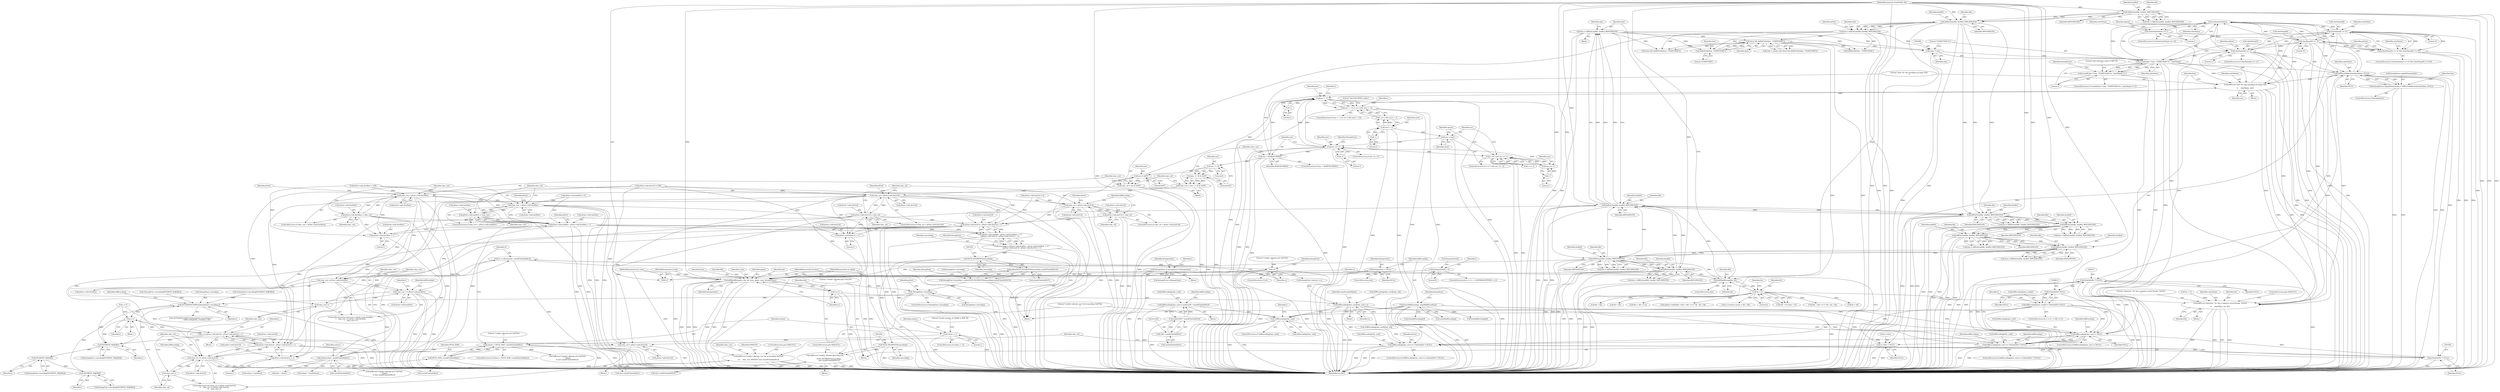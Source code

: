 digraph "0_libxfont_4d024ac10f964f6bd372ae0dd14f02772a6e5f63@API" {
"1000825" [label="(Call,strlen(charName))"];
"1000384" [label="(Call,sscanf((char *) line, \"STARTCHAR %s\", charName))"];
"1000385" [label="(Call,(char *) line)"];
"1000364" [label="(Call,(line) && (bdfIsPrefix(line, \"STARTCHAR\")))"];
"1000938" [label="(Call,line = bdfGetLine(file, lineBuf, BDFLINELEN))"];
"1000940" [label="(Call,bdfGetLine(file, lineBuf, BDFLINELEN))"];
"1000935" [label="(Call,bdfSkipBitmap(file, bh))"];
"1000753" [label="(Call,bdfGetLine(file, lineBuf, BDFLINELEN))"];
"1000709" [label="(Call,bdfGetLine(file, lineBuf, BDFLINELEN))"];
"1000676" [label="(Call,bdfGetLine(file, lineBuf, BDFLINELEN))"];
"1000634" [label="(Call,bdfGetLine(file, lineBuf, BDFLINELEN))"];
"1000408" [label="(Call,bdfGetLine(file, lineBuf, BDFLINELEN))"];
"1000321" [label="(Call,bdfGetLine(file, lineBuf, BDFLINELEN))"];
"1000196" [label="(Call,bdfGetLine(file, lineBuf, BDFLINELEN))"];
"1000116" [label="(MethodParameterIn,FontFilePtr file)"];
"1000799" [label="(Call,bdfGetLine(file, lineBuf, BDFLINELEN))"];
"1000738" [label="(Call,bh < 0)"];
"1000922" [label="(Call,bdfReadBitmap(ci, file, bit, byte, glyph, scan, bitmapsSizes))"];
"1000930" [label="(Call,ci++)"];
"1000250" [label="(Call,!ci)"];
"1000243" [label="(Call,ci = calloc(nchars, sizeof(CharInfoRec)))"];
"1000245" [label="(Call,calloc(nchars, sizeof(CharInfoRec)))"];
"1000228" [label="(Call,nchars > INT32_MAX / sizeof(CharInfoRec))"];
"1000219" [label="(Call,nchars < 1)"];
"1000230" [label="(Call,INT32_MAX / sizeof(CharInfoRec))"];
"1000119" [label="(MethodParameterIn,int bit)"];
"1000120" [label="(MethodParameterIn,int byte)"];
"1000121" [label="(MethodParameterIn,int glyph)"];
"1000122" [label="(MethodParameterIn,int scan)"];
"1000159" [label="(Call,bitmapsSizes = bitmapExtra->bitmapsSizes)"];
"1000179" [label="(Call,bitmapsSizes = NULL)"];
"1000173" [label="(Call,bitmapsSizes[i] = 0)"];
"1000366" [label="(Call,bdfIsPrefix(line, \"STARTCHAR\"))"];
"1000319" [label="(Call,line = bdfGetLine(file, lineBuf, BDFLINELEN))"];
"1000831" [label="(Call,charName[0] >= '0')"];
"1000853" [label="(Call,charName[0] == 'x')"];
"1000825" [label="(Call,strlen(charName))"];
"1000487" [label="(Call,bdfError(\"char '%s' has encoding too large (%d)\n\",\n\t\t     charName, enc))"];
"1000403" [label="(Call,bdfForceMakeAtom(charName, NULL))"];
"1000836" [label="(Call,charName[0] <= '9')"];
"1000617" [label="(Call,bdfEncoding[char_row] != NULL)"];
"1000623" [label="(Call,bdfEncoding[char_row][char_col] = ci)"];
"1000607" [label="(Call,bdfEncoding[char_row][i] = (CharInfoPtr) NULL)"];
"1000613" [label="(Call,(CharInfoPtr) NULL)"];
"1000570" [label="(Call,(CharInfoPtr *) NULL)"];
"1000566" [label="(Call,bdfEncoding[char_row] == (CharInfoPtr *) NULL)"];
"1000182" [label="(Call,bzero(bdfEncoding, sizeof(bdfEncoding)))"];
"1000584" [label="(Call,!bdfEncoding[char_row])"];
"1000574" [label="(Call,bdfEncoding[char_row] = malloc(256 * sizeof(CharInfoPtr)))"];
"1000578" [label="(Call,malloc(256 * sizeof(CharInfoPtr)))"];
"1000579" [label="(Call,256 * sizeof(CharInfoPtr))"];
"1000483" [label="(Call,enc > MAXENCODING)"];
"1000467" [label="(Call,enc == -1)"];
"1000460" [label="(Call,enc = enc2)"];
"1000443" [label="(Call,enc2 < -1)"];
"1000445" [label="(Call,-1)"];
"1000435" [label="(Call,enc < -1)"];
"1000502" [label="(Call,enc & 0xFF)"];
"1000496" [label="(Call,enc >> 8)"];
"1000437" [label="(Call,-1)"];
"1000456" [label="(Call,enc == -1)"];
"1000458" [label="(Call,-1)"];
"1000469" [label="(Call,-1)"];
"1000383" [label="(Call,sscanf((char *) line, \"STARTCHAR %s\", charName) != 1)"];
"1000397" [label="(Call,bitmapExtra->glyphNames[ndx] = bdfForceMakeAtom(charName, NULL))"];
"1000434" [label="(Call,enc < -1 || (t == 2 && enc2 < -1))"];
"1000452" [label="(Call,t == 2 && enc == -1)"];
"1000495" [label="(Call,(enc >> 8) & 0xFF)"];
"1000493" [label="(Call,char_row = (enc >> 8) & 0xFF)"];
"1000506" [label="(Call,char_row < pFont->info.firstRow)"];
"1000513" [label="(Call,pFont->info.firstRow = char_row)"];
"1000998" [label="(Call,pFont->info.lastRow - pFont->info.firstRow + 1)"];
"1000997" [label="(Call,(pFont->info.lastRow - pFont->info.firstRow + 1) *\n\t(pFont->info.lastCol - pFont->info.firstCol + 1))"];
"1000995" [label="(Call,nencoding = (pFont->info.lastRow - pFont->info.firstRow + 1) *\n\t(pFont->info.lastCol - pFont->info.firstCol + 1))"];
"1001029" [label="(Call,NUM_SEGMENTS(nencoding))"];
"1001028" [label="(Call,calloc(NUM_SEGMENTS(nencoding),sizeof(CharInfoPtr*)))"];
"1001024" [label="(Call,bitmapFont->encoding = calloc(NUM_SEGMENTS(nencoding),sizeof(CharInfoPtr*)))"];
"1001034" [label="(Call,!bitmapFont->encoding)"];
"1001173" [label="(Call,ACCESSENCODINGL(bitmapFont->encoding,i))"];
"1001183" [label="(Call,i++)"];
"1001092" [label="(Call,i += pFont->info.lastCol - pFont->info.firstCol + 1)"];
"1001149" [label="(Call,SEGMENT_MAJOR(i))"];
"1001157" [label="(Call,SEGMENT_MAJOR(i))"];
"1001169" [label="(Call,SEGMENT_MAJOR(i))"];
"1001041" [label="(Call,NUM_SEGMENTS(nencoding))"];
"1001039" [label="(Call,bdfError(\"Couldn't allocate ppCI (%d,%d)\n\",\n                 NUM_SEGMENTS(nencoding),\n                 (int) sizeof(CharInfoPtr*)))"];
"1001066" [label="(Call,char_row <= pFont->info.lastRow)"];
"1001073" [label="(Call,char_row++)"];
"1001004" [label="(Call,pFont->info.firstRow + 1)"];
"1001059" [label="(Call,char_row = pFont->info.firstRow)"];
"1000521" [label="(Call,char_row > pFont->info.lastRow)"];
"1000528" [label="(Call,pFont->info.lastRow = char_row)"];
"1000589" [label="(Call,bdfError(\"Couldn't allocate row %d of encoding (%d*%d)\n\",\n\t\t\t     char_row, INDICES, (int) sizeof(CharInfoPtr)))"];
"1000500" [label="(Call,char_col = enc & 0xFF)"];
"1000536" [label="(Call,char_col < pFont->info.firstCol)"];
"1000543" [label="(Call,pFont->info.firstCol = char_col)"];
"1001011" [label="(Call,pFont->info.lastCol - pFont->info.firstCol + 1)"];
"1001094" [label="(Call,pFont->info.lastCol - pFont->info.firstCol + 1)"];
"1001117" [label="(Call,char_col <= pFont->info.lastCol)"];
"1001124" [label="(Call,char_col++)"];
"1001017" [label="(Call,pFont->info.firstCol + 1)"];
"1001100" [label="(Call,pFont->info.firstCol + 1)"];
"1001110" [label="(Call,char_col = pFont->info.firstCol)"];
"1000551" [label="(Call,char_col > pFont->info.lastCol)"];
"1000558" [label="(Call,pFont->info.lastCol = char_col)"];
"1000745" [label="(Call,bdfError(\"character '%s' has a negative sized bitmap, %dx%d\n\",\n\t\t     charName, bw, bh))"];
"1000824" [label="(Call,strlen(charName) == 1)"];
"1000830" [label="(Call,(charName[0] >= '0') && (charName[0] <= '9'))"];
"1000917" [label="(Call,ci->bits = NULL)"];
"1001077" [label="(Call,bdfEncoding[char_row] == (CharInfoPtr *) NULL)"];
"1001081" [label="(Call,(CharInfoPtr *) NULL)"];
"1000943" [label="(Identifier,BDFLINELEN)"];
"1001005" [label="(Call,pFont->info.firstRow)"];
"1000939" [label="(Identifier,line)"];
"1000797" [label="(Call,line = bdfGetLine(file, lineBuf, BDFLINELEN))"];
"1000678" [label="(Identifier,lineBuf)"];
"1000328" [label="(Identifier,pFont)"];
"1000502" [label="(Call,enc & 0xFF)"];
"1000449" [label="(Literal,\"bad ENCODING value\")"];
"1000453" [label="(Call,t == 2)"];
"1000838" [label="(Identifier,charName)"];
"1001153" [label="(Call,bitmapFont->encoding[SEGMENT_MAJOR(i)])"];
"1000441" [label="(Identifier,t)"];
"1000158" [label="(Block,)"];
"1001172" [label="(Call,ACCESSENCODINGL(bitmapFont->encoding,i) =\n                        bdfEncoding[char_row][char_col])"];
"1001055" [label="(Call,i = 0)"];
"1000183" [label="(Identifier,bdfEncoding)"];
"1000485" [label="(Identifier,MAXENCODING)"];
"1000443" [label="(Call,enc2 < -1)"];
"1000572" [label="(Identifier,NULL)"];
"1001112" [label="(Call,pFont->info.firstCol)"];
"1000918" [label="(Call,ci->bits)"];
"1000799" [label="(Call,bdfGetLine(file, lineBuf, BDFLINELEN))"];
"1000535" [label="(ControlStructure,if (char_col < pFont->info.firstCol))"];
"1001042" [label="(Identifier,nencoding)"];
"1000451" [label="(ControlStructure,if (t == 2 && enc == -1))"];
"1000454" [label="(Identifier,t)"];
"1000617" [label="(Call,bdfEncoding[char_row] != NULL)"];
"1000360" [label="(Call,(ndx < nchars) && (line) && (bdfIsPrefix(line, \"STARTCHAR\")))"];
"1000933" [label="(Identifier,ndx)"];
"1000634" [label="(Call,bdfGetLine(file, lineBuf, BDFLINELEN))"];
"1000486" [label="(Block,)"];
"1001061" [label="(Call,pFont->info.firstRow)"];
"1000613" [label="(Call,(CharInfoPtr) NULL)"];
"1000521" [label="(Call,char_row > pFont->info.lastRow)"];
"1000875" [label="(Identifier,ignore)"];
"1000579" [label="(Call,256 * sizeof(CharInfoPtr))"];
"1000598" [label="(ControlStructure,for (i = 0; i < 256; i++))"];
"1000468" [label="(Identifier,enc)"];
"1000514" [label="(Call,pFont->info.firstRow)"];
"1001077" [label="(Call,bdfEncoding[char_row] == (CharInfoPtr *) NULL)"];
"1000505" [label="(ControlStructure,if (char_row < pFont->info.firstRow))"];
"1000460" [label="(Call,enc = enc2)"];
"1001030" [label="(Identifier,nencoding)"];
"1001100" [label="(Call,pFont->info.firstCol + 1)"];
"1000319" [label="(Call,line = bdfGetLine(file, lineBuf, BDFLINELEN))"];
"1000615" [label="(Identifier,NULL)"];
"1001118" [label="(Identifier,char_col)"];
"1000679" [label="(Identifier,BDFLINELEN)"];
"1000600" [label="(Identifier,i)"];
"1000744" [label="(Block,)"];
"1000576" [label="(Identifier,bdfEncoding)"];
"1000756" [label="(Identifier,BDFLINELEN)"];
"1000996" [label="(Identifier,nencoding)"];
"1001110" [label="(Call,char_col = pFont->info.firstCol)"];
"1001026" [label="(Identifier,bitmapFont)"];
"1000854" [label="(Call,charName[0])"];
"1001180" [label="(Identifier,bdfEncoding)"];
"1000250" [label="(Call,!ci)"];
"1000855" [label="(Identifier,charName)"];
"1000227" [label="(ControlStructure,if (nchars > INT32_MAX / sizeof(CharInfoRec)))"];
"1000224" [label="(Literal,\"invalid number of CHARS in BDF file\n\")"];
"1000553" [label="(Call,pFont->info.lastCol)"];
"1001028" [label="(Call,calloc(NUM_SEGMENTS(nencoding),sizeof(CharInfoPtr*)))"];
"1000550" [label="(ControlStructure,if (char_col > pFont->info.lastCol))"];
"1000583" [label="(ControlStructure,if (!bdfEncoding[char_row]))"];
"1000677" [label="(Identifier,file)"];
"1001084" [label="(Block,)"];
"1000536" [label="(Call,char_col < pFont->info.firstCol)"];
"1000584" [label="(Call,!bdfEncoding[char_row])"];
"1001043" [label="(Call,(int) sizeof(CharInfoPtr*))"];
"1000745" [label="(Call,bdfError(\"character '%s' has a negative sized bitmap, %dx%d\n\",\n\t\t     charName, bw, bh))"];
"1000173" [label="(Call,bitmapsSizes[i] = 0)"];
"1001058" [label="(ControlStructure,for (char_row = pFont->info.firstRow;\n\t    char_row <= pFont->info.lastRow;\n\t    char_row++))"];
"1000172" [label="(Identifier,i)"];
"1000934" [label="(ControlStructure,else)"];
"1000198" [label="(Identifier,lineBuf)"];
"1000122" [label="(MethodParameterIn,int scan)"];
"1000246" [label="(Identifier,nchars)"];
"1000439" [label="(Call,t == 2 && enc2 < -1)"];
"1000504" [label="(Literal,0xFF)"];
"1001157" [label="(Call,SEGMENT_MAJOR(i))"];
"1000244" [label="(Identifier,ci)"];
"1000551" [label="(Call,char_col > pFont->info.lastCol)"];
"1000826" [label="(Identifier,charName)"];
"1001124" [label="(Call,char_col++)"];
"1000464" [label="(Identifier,ignore)"];
"1000865" [label="(Call,bh + bb)"];
"1000249" [label="(ControlStructure,if (!ci))"];
"1000516" [label="(Identifier,pFont)"];
"1000830" [label="(Call,(charName[0] >= '0') && (charName[0] <= '9'))"];
"1000997" [label="(Call,(pFont->info.lastRow - pFont->info.firstRow + 1) *\n\t(pFont->info.lastCol - pFont->info.firstCol + 1))"];
"1001174" [label="(Call,bitmapFont->encoding)"];
"1000585" [label="(Call,bdfEncoding[char_row])"];
"1000274" [label="(Call,nchars * sizeof(Atom))"];
"1000742" [label="(Identifier,bw)"];
"1000494" [label="(Identifier,char_row)"];
"1000232" [label="(Call,sizeof(CharInfoRec))"];
"1000674" [label="(Call,line = bdfGetLine(file, lineBuf, BDFLINELEN))"];
"1000749" [label="(Identifier,bh)"];
"1000931" [label="(Identifier,ci)"];
"1000321" [label="(Call,bdfGetLine(file, lineBuf, BDFLINELEN))"];
"1001039" [label="(Call,bdfError(\"Couldn't allocate ppCI (%d,%d)\n\",\n                 NUM_SEGMENTS(nencoding),\n                 (int) sizeof(CharInfoPtr*)))"];
"1001198" [label="(Call,free(bdfEncoding[i]))"];
"1000182" [label="(Call,bzero(bdfEncoding, sizeof(bdfEncoding)))"];
"1001060" [label="(Identifier,char_row)"];
"1001144" [label="(Call,!bitmapFont->encoding[SEGMENT_MAJOR(i)])"];
"1000549" [label="(Identifier,char_col)"];
"1000676" [label="(Call,bdfGetLine(file, lineBuf, BDFLINELEN))"];
"1001173" [label="(Call,ACCESSENCODINGL(bitmapFont->encoding,i))"];
"1000382" [label="(ControlStructure,if (sscanf((char *) line, \"STARTCHAR %s\", charName) != 1))"];
"1000489" [label="(Identifier,charName)"];
"1000747" [label="(Identifier,charName)"];
"1000199" [label="(Identifier,BDFLINELEN)"];
"1000320" [label="(Identifier,line)"];
"1000436" [label="(Identifier,enc)"];
"1000495" [label="(Call,(enc >> 8) & 0xFF)"];
"1000184" [label="(Call,sizeof(bdfEncoding))"];
"1000927" [label="(Identifier,glyph)"];
"1000624" [label="(Call,bdfEncoding[char_row][char_col])"];
"1001093" [label="(Identifier,i)"];
"1001038" [label="(Block,)"];
"1000323" [label="(Identifier,lineBuf)"];
"1001224" [label="(MethodReturn,RET)"];
"1000178" [label="(ControlStructure,else)"];
"1000629" [label="(Identifier,ci)"];
"1000567" [label="(Call,bdfEncoding[char_row])"];
"1001018" [label="(Call,pFont->info.firstCol)"];
"1000437" [label="(Call,-1)"];
"1000369" [label="(Block,)"];
"1000385" [label="(Call,(char *) line)"];
"1001017" [label="(Call,pFont->info.firstCol + 1)"];
"1001031" [label="(Call,sizeof(CharInfoPtr*))"];
"1000926" [label="(Identifier,byte)"];
"1000245" [label="(Call,calloc(nchars, sizeof(CharInfoRec)))"];
"1000405" [label="(Identifier,NULL)"];
"1000580" [label="(Literal,256)"];
"1000636" [label="(Identifier,lineBuf)"];
"1000497" [label="(Identifier,enc)"];
"1000160" [label="(Identifier,bitmapsSizes)"];
"1000500" [label="(Call,char_col = enc & 0xFF)"];
"1000573" [label="(Block,)"];
"1000396" [label="(Identifier,bitmapExtra)"];
"1000235" [label="(Call,bdfError(\"Couldn't allocate pCI (%d*%d)\n\", nchars,\n\t\t (int) sizeof(CharInfoRec)))"];
"1000388" [label="(Literal,\"STARTCHAR %s\")"];
"1000538" [label="(Call,pFont->info.firstCol)"];
"1000483" [label="(Call,enc > MAXENCODING)"];
"1000755" [label="(Identifier,lineBuf)"];
"1000236" [label="(Literal,\"Couldn't allocate pCI (%d*%d)\n\")"];
"1000361" [label="(Call,ndx < nchars)"];
"1001025" [label="(Call,bitmapFont->encoding)"];
"1000802" [label="(Identifier,BDFLINELEN)"];
"1000523" [label="(Call,pFont->info.lastRow)"];
"1000738" [label="(Call,bh < 0)"];
"1001106" [label="(Literal,1)"];
"1000710" [label="(Identifier,file)"];
"1000362" [label="(Identifier,ndx)"];
"1000740" [label="(Literal,0)"];
"1000618" [label="(Call,bdfEncoding[char_row])"];
"1000824" [label="(Call,strlen(charName) == 1)"];
"1001177" [label="(Identifier,i)"];
"1000531" [label="(Identifier,pFont)"];
"1000917" [label="(Call,ci->bits = NULL)"];
"1000941" [label="(Identifier,file)"];
"1000263" [label="(Identifier,bitmapFont)"];
"1000999" [label="(Call,pFont->info.lastRow)"];
"1000637" [label="(Identifier,BDFLINELEN)"];
"1000552" [label="(Identifier,char_col)"];
"1000508" [label="(Call,pFont->info.firstRow)"];
"1000407" [label="(Identifier,line)"];
"1000366" [label="(Call,bdfIsPrefix(line, \"STARTCHAR\"))"];
"1000462" [label="(Identifier,enc2)"];
"1000827" [label="(Literal,1)"];
"1000578" [label="(Call,malloc(256 * sizeof(CharInfoPtr)))"];
"1000899" [label="(Call,bh + bb)"];
"1000247" [label="(Call,sizeof(CharInfoRec))"];
"1000588" [label="(Block,)"];
"1000543" [label="(Call,pFont->info.firstCol = char_col)"];
"1000836" [label="(Call,charName[0] <= '9')"];
"1000924" [label="(Identifier,file)"];
"1000621" [label="(Identifier,NULL)"];
"1000458" [label="(Call,-1)"];
"1001131" [label="(Identifier,bdfEncoding)"];
"1000438" [label="(Literal,1)"];
"1000365" [label="(Identifier,line)"];
"1000411" [label="(Identifier,BDFLINELEN)"];
"1000929" [label="(Identifier,bitmapsSizes)"];
"1001040" [label="(Literal,\"Couldn't allocate ppCI (%d,%d)\n\")"];
"1000498" [label="(Literal,8)"];
"1000544" [label="(Call,pFont->info.firstCol)"];
"1000116" [label="(MethodParameterIn,FontFilePtr file)"];
"1000499" [label="(Literal,0xFF)"];
"1001014" [label="(Identifier,pFont)"];
"1000484" [label="(Identifier,enc)"];
"1000487" [label="(Call,bdfError(\"char '%s' has encoding too large (%d)\n\",\n\t\t     charName, enc))"];
"1000921" [label="(Identifier,NULL)"];
"1000593" [label="(Call,(int) sizeof(CharInfoPtr))"];
"1000753" [label="(Call,bdfGetLine(file, lineBuf, BDFLINELEN))"];
"1000229" [label="(Identifier,nchars)"];
"1000861" [label="(Identifier,pState)"];
"1000395" [label="(ControlStructure,if (bitmapExtra))"];
"1000474" [label="(Identifier,bitmapExtra)"];
"1000835" [label="(Literal,'0')"];
"1000942" [label="(Identifier,lineBuf)"];
"1001170" [label="(Identifier,i)"];
"1000230" [label="(Call,INT32_MAX / sizeof(CharInfoRec))"];
"1000633" [label="(Identifier,line)"];
"1001078" [label="(Call,bdfEncoding[char_row])"];
"1001010" [label="(Literal,1)"];
"1000181" [label="(Identifier,NULL)"];
"1000575" [label="(Call,bdfEncoding[char_row])"];
"1001094" [label="(Call,pFont->info.lastCol - pFont->info.firstCol + 1)"];
"1000434" [label="(Call,enc < -1 || (t == 2 && enc2 < -1))"];
"1000325" [label="(Call,pFont->info.firstRow = 256)"];
"1000520" [label="(ControlStructure,if (char_row > pFont->info.lastRow))"];
"1000398" [label="(Call,bitmapExtra->glyphNames[ndx])"];
"1001074" [label="(Identifier,char_row)"];
"1000876" [label="(Block,)"];
"1000823" [label="(ControlStructure,if ((strlen(charName) == 1)))"];
"1000707" [label="(Call,line = bdfGetLine(file, lineBuf, BDFLINELEN))"];
"1000397" [label="(Call,bitmapExtra->glyphNames[ndx] = bdfForceMakeAtom(charName, NULL))"];
"1000564" [label="(Identifier,char_col)"];
"1000506" [label="(Call,char_row < pFont->info.firstRow)"];
"1001169" [label="(Call,SEGMENT_MAJOR(i))"];
"1001145" [label="(Call,bitmapFont->encoding[SEGMENT_MAJOR(i)])"];
"1000221" [label="(Literal,1)"];
"1000608" [label="(Call,bdfEncoding[char_row][i])"];
"1000800" [label="(Identifier,file)"];
"1000219" [label="(Call,nchars < 1)"];
"1001012" [label="(Call,pFont->info.lastCol)"];
"1000159" [label="(Call,bitmapsSizes = bitmapExtra->bitmapsSizes)"];
"1000161" [label="(Call,bitmapExtra->bitmapsSizes)"];
"1001068" [label="(Call,pFont->info.lastRow)"];
"1000801" [label="(Identifier,lineBuf)"];
"1000748" [label="(Identifier,bw)"];
"1000493" [label="(Call,char_row = (enc >> 8) & 0xFF)"];
"1000196" [label="(Call,bdfGetLine(file, lineBuf, BDFLINELEN))"];
"1000940" [label="(Call,bdfGetLine(file, lineBuf, BDFLINELEN))"];
"1000119" [label="(MethodParameterIn,int bit)"];
"1000528" [label="(Call,pFont->info.lastRow = char_row)"];
"1001109" [label="(ControlStructure,for (char_col = pFont->info.firstCol;\n\t\t    char_col <= pFont->info.lastCol;\n\t\t    char_col++))"];
"1001150" [label="(Identifier,i)"];
"1000251" [label="(Identifier,ci)"];
"1000166" [label="(Identifier,i)"];
"1000339" [label="(Call,pFont->info.firstCol = 256)"];
"1000174" [label="(Call,bitmapsSizes[i])"];
"1001125" [label="(Identifier,char_col)"];
"1000750" [label="(ControlStructure,goto BAILOUT;)"];
"1000930" [label="(Call,ci++)"];
"1000870" [label="(Call,bh + bb)"];
"1000864" [label="(Call,(bh + bb) <= 0)"];
"1000501" [label="(Identifier,char_col)"];
"1001034" [label="(Call,!bitmapFont->encoding)"];
"1000188" [label="(Identifier,bitmapFont)"];
"1000180" [label="(Identifier,bitmapsSizes)"];
"1000591" [label="(Identifier,char_row)"];
"1000368" [label="(Literal,\"STARTCHAR\")"];
"1000995" [label="(Call,nencoding = (pFont->info.lastRow - pFont->info.firstRow + 1) *\n\t(pFont->info.lastCol - pFont->info.firstCol + 1))"];
"1000928" [label="(Identifier,scan)"];
"1000616" [label="(ControlStructure,if (bdfEncoding[char_row] != NULL))"];
"1000534" [label="(Identifier,char_row)"];
"1000923" [label="(Identifier,ci)"];
"1000123" [label="(Block,)"];
"1000503" [label="(Identifier,enc)"];
"1000261" [label="(Call,bitmapFont->metrics = ci)"];
"1001081" [label="(Call,(CharInfoPtr *) NULL)"];
"1000833" [label="(Identifier,charName)"];
"1000565" [label="(ControlStructure,if (bdfEncoding[char_row] == (CharInfoPtr *) NULL))"];
"1000456" [label="(Call,enc == -1)"];
"1000393" [label="(Literal,\"bad character name in BDF file\n\")"];
"1000844" [label="(Identifier,pState)"];
"1000457" [label="(Identifier,enc)"];
"1000619" [label="(Identifier,bdfEncoding)"];
"1000179" [label="(Call,bitmapsSizes = NULL)"];
"1000194" [label="(Call,line = bdfGetLine(file, lineBuf, BDFLINELEN))"];
"1000446" [label="(Literal,1)"];
"1000574" [label="(Call,bdfEncoding[char_row] = malloc(256 * sizeof(CharInfoPtr)))"];
"1001051" [label="(Identifier,pFont)"];
"1000435" [label="(Call,enc < -1)"];
"1001183" [label="(Call,i++)"];
"1000406" [label="(Call,line = bdfGetLine(file, lineBuf, BDFLINELEN))"];
"1000581" [label="(Call,sizeof(CharInfoPtr))"];
"1000492" [label="(Block,)"];
"1001024" [label="(Call,bitmapFont->encoding = calloc(NUM_SEGMENTS(nencoding),sizeof(CharInfoPtr*)))"];
"1001083" [label="(Identifier,NULL)"];
"1001033" [label="(ControlStructure,if (!bitmapFont->encoding))"];
"1000445" [label="(Call,-1)"];
"1000859" [label="(Call,pState->exHeight = (bh + bb) <= 0 ? bh : bh + bb)"];
"1000490" [label="(Identifier,enc)"];
"1000746" [label="(Literal,\"character '%s' has a negative sized bitmap, %dx%d\n\")"];
"1000404" [label="(Identifier,charName)"];
"1000469" [label="(Call,-1)"];
"1000622" [label="(Block,)"];
"1000837" [label="(Call,charName[0])"];
"1000197" [label="(Identifier,file)"];
"1000409" [label="(Identifier,file)"];
"1000231" [label="(Identifier,INT32_MAX)"];
"1000829" [label="(ControlStructure,if ((charName[0] >= '0') && (charName[0] <= '9')))"];
"1001165" [label="(Call,bitmapFont->encoding[SEGMENT_MAJOR(i)])"];
"1000754" [label="(Identifier,file)"];
"1001158" [label="(Identifier,i)"];
"1000537" [label="(Identifier,char_col)"];
"1000254" [label="(Literal,\"Couldn't allocate pCI (%d*%d)\n\")"];
"1000586" [label="(Identifier,bdfEncoding)"];
"1000568" [label="(Identifier,bdfEncoding)"];
"1000488" [label="(Literal,\"char '%s' has encoding too large (%d)\n\")"];
"1000970" [label="(Call,bdfIsPrefix(line, \"STARTCHAR\"))"];
"1001036" [label="(Identifier,bitmapFont)"];
"1000177" [label="(Literal,0)"];
"1000384" [label="(Call,sscanf((char *) line, \"STARTCHAR %s\", charName))"];
"1000324" [label="(Identifier,BDFLINELEN)"];
"1001059" [label="(Call,char_row = pFont->info.firstRow)"];
"1000461" [label="(Identifier,enc)"];
"1000496" [label="(Call,enc >> 8)"];
"1000925" [label="(Identifier,bit)"];
"1000253" [label="(Call,bdfError(\"Couldn't allocate pCI (%d*%d)\n\", nchars,\n\t\t (int) sizeof(CharInfoRec)))"];
"1000938" [label="(Call,line = bdfGetLine(file, lineBuf, BDFLINELEN))"];
"1000467" [label="(Call,enc == -1)"];
"1000546" [label="(Identifier,pFont)"];
"1001004" [label="(Call,pFont->info.firstRow + 1)"];
"1000893" [label="(Call,ci->metrics.ascent = bh + bb)"];
"1000626" [label="(Identifier,bdfEncoding)"];
"1001023" [label="(Literal,1)"];
"1000825" [label="(Call,strlen(charName))"];
"1000711" [label="(Identifier,lineBuf)"];
"1000998" [label="(Call,pFont->info.lastRow - pFont->info.firstRow + 1)"];
"1000831" [label="(Call,charName[0] >= '0')"];
"1000737" [label="(Call,(bh < 0) || (bw < 0))"];
"1001035" [label="(Call,bitmapFont->encoding)"];
"1001079" [label="(Identifier,bdfEncoding)"];
"1000632" [label="(Call,line = bdfGetLine(file, lineBuf, BDFLINELEN))"];
"1001066" [label="(Call,char_row <= pFont->info.lastRow)"];
"1000459" [label="(Literal,1)"];
"1001184" [label="(Identifier,i)"];
"1000592" [label="(Identifier,INDICES)"];
"1000410" [label="(Identifier,lineBuf)"];
"1000243" [label="(Call,ci = calloc(nchars, sizeof(CharInfoRec)))"];
"1000832" [label="(Call,charName[0])"];
"1000332" [label="(Call,pFont->info.lastRow = 0)"];
"1001073" [label="(Call,char_row++)"];
"1000228" [label="(Call,nchars > INT32_MAX / sizeof(CharInfoRec))"];
"1000635" [label="(Identifier,file)"];
"1001029" [label="(Call,NUM_SEGMENTS(nencoding))"];
"1000522" [label="(Identifier,char_row)"];
"1000631" [label="(Identifier,numEncodedGlyphs)"];
"1000387" [label="(Identifier,line)"];
"1000712" [label="(Identifier,BDFLINELEN)"];
"1000300" [label="(Call,nchars * sizeof(int))"];
"1001011" [label="(Call,pFont->info.lastCol - pFont->info.firstCol + 1)"];
"1001095" [label="(Call,pFont->info.lastCol)"];
"1000559" [label="(Call,pFont->info.lastCol)"];
"1000218" [label="(ControlStructure,if (nchars < 1))"];
"1000936" [label="(Identifier,file)"];
"1000857" [label="(Literal,'x')"];
"1000607" [label="(Call,bdfEncoding[char_row][i] = (CharInfoPtr) NULL)"];
"1001117" [label="(Call,char_col <= pFont->info.lastCol)"];
"1000561" [label="(Identifier,pFont)"];
"1001128" [label="(Call,!bdfEncoding[char_row][char_col])"];
"1000433" [label="(ControlStructure,if (enc < -1 || (t == 2 && enc2 < -1)))"];
"1000570" [label="(Call,(CharInfoPtr *) NULL)"];
"1000968" [label="(Call,(line) && (bdfIsPrefix(line, \"STARTCHAR\")))"];
"1000367" [label="(Identifier,line)"];
"1000120" [label="(MethodParameterIn,int byte)"];
"1000739" [label="(Identifier,bh)"];
"1001067" [label="(Identifier,char_row)"];
"1001149" [label="(Call,SEGMENT_MAJOR(i))"];
"1000389" [label="(Identifier,charName)"];
"1000220" [label="(Identifier,nchars)"];
"1000164" [label="(ControlStructure,for (i = 0; i < GLYPHPADOPTIONS; i++))"];
"1000444" [label="(Identifier,enc2)"];
"1000558" [label="(Call,pFont->info.lastCol = char_col)"];
"1000403" [label="(Call,bdfForceMakeAtom(charName, NULL))"];
"1000529" [label="(Call,pFont->info.lastRow)"];
"1000840" [label="(Literal,'9')"];
"1000408" [label="(Call,bdfGetLine(file, lineBuf, BDFLINELEN))"];
"1001126" [label="(Block,)"];
"1000513" [label="(Call,pFont->info.firstRow = char_row)"];
"1000466" [label="(ControlStructure,if (enc == -1))"];
"1000863" [label="(Call,(bh + bb) <= 0 ? bh : bh + bb)"];
"1000935" [label="(Call,bdfSkipBitmap(file, bh))"];
"1000364" [label="(Call,(line) && (bdfIsPrefix(line, \"STARTCHAR\")))"];
"1000346" [label="(Call,pFont->info.lastCol = 0)"];
"1000852" [label="(ControlStructure,if (charName[0] == 'x'))"];
"1000482" [label="(ControlStructure,if (enc > MAXENCODING))"];
"1001187" [label="(Identifier,i)"];
"1001047" [label="(ControlStructure,goto BAILOUT;)"];
"1000937" [label="(Identifier,bh)"];
"1001041" [label="(Call,NUM_SEGMENTS(nencoding))"];
"1000566" [label="(Call,bdfEncoding[char_row] == (CharInfoPtr *) NULL)"];
"1000519" [label="(Identifier,char_row)"];
"1001164" [label="(Call,!bitmapFont->encoding[SEGMENT_MAJOR(i)])"];
"1000853" [label="(Call,charName[0] == 'x')"];
"1000121" [label="(MethodParameterIn,int glyph)"];
"1001101" [label="(Call,pFont->info.firstCol)"];
"1000322" [label="(Identifier,file)"];
"1000390" [label="(Literal,1)"];
"1000507" [label="(Identifier,char_row)"];
"1000589" [label="(Call,bdfError(\"Couldn't allocate row %d of encoding (%d*%d)\n\",\n\t\t\t     char_row, INDICES, (int) sizeof(CharInfoPtr)))"];
"1001092" [label="(Call,i += pFont->info.lastCol - pFont->info.firstCol + 1)"];
"1000606" [label="(Identifier,i)"];
"1000741" [label="(Call,bw < 0)"];
"1001218" [label="(Call,free(bdfEncoding[i]))"];
"1000452" [label="(Call,t == 2 && enc == -1)"];
"1000623" [label="(Call,bdfEncoding[char_row][char_col] = ci)"];
"1001088" [label="(Identifier,pFont)"];
"1000470" [label="(Literal,1)"];
"1000751" [label="(Call,line = bdfGetLine(file, lineBuf, BDFLINELEN))"];
"1000922" [label="(Call,bdfReadBitmap(ci, file, bit, byte, glyph, scan, bitmapsSizes))"];
"1001111" [label="(Identifier,char_col)"];
"1000383" [label="(Call,sscanf((char *) line, \"STARTCHAR %s\", charName) != 1)"];
"1000597" [label="(ControlStructure,goto BAILOUT;)"];
"1001119" [label="(Call,pFont->info.lastCol)"];
"1000590" [label="(Literal,\"Couldn't allocate row %d of encoding (%d*%d)\n\")"];
"1000709" [label="(Call,bdfGetLine(file, lineBuf, BDFLINELEN))"];
"1001076" [label="(ControlStructure,if (bdfEncoding[char_row] == (CharInfoPtr *) NULL))"];
"1000825" -> "1000824"  [label="AST: "];
"1000825" -> "1000826"  [label="CFG: "];
"1000826" -> "1000825"  [label="AST: "];
"1000827" -> "1000825"  [label="CFG: "];
"1000825" -> "1001224"  [label="DDG: "];
"1000825" -> "1000384"  [label="DDG: "];
"1000825" -> "1000824"  [label="DDG: "];
"1000384" -> "1000825"  [label="DDG: "];
"1000487" -> "1000825"  [label="DDG: "];
"1000403" -> "1000825"  [label="DDG: "];
"1000831" -> "1000825"  [label="DDG: "];
"1000853" -> "1000825"  [label="DDG: "];
"1000836" -> "1000825"  [label="DDG: "];
"1000825" -> "1000831"  [label="DDG: "];
"1000825" -> "1000836"  [label="DDG: "];
"1000825" -> "1000853"  [label="DDG: "];
"1000384" -> "1000383"  [label="AST: "];
"1000384" -> "1000389"  [label="CFG: "];
"1000385" -> "1000384"  [label="AST: "];
"1000388" -> "1000384"  [label="AST: "];
"1000389" -> "1000384"  [label="AST: "];
"1000390" -> "1000384"  [label="CFG: "];
"1000384" -> "1001224"  [label="DDG: "];
"1000384" -> "1001224"  [label="DDG: "];
"1000384" -> "1000383"  [label="DDG: "];
"1000384" -> "1000383"  [label="DDG: "];
"1000384" -> "1000383"  [label="DDG: "];
"1000385" -> "1000384"  [label="DDG: "];
"1000831" -> "1000384"  [label="DDG: "];
"1000853" -> "1000384"  [label="DDG: "];
"1000836" -> "1000384"  [label="DDG: "];
"1000384" -> "1000403"  [label="DDG: "];
"1000384" -> "1000487"  [label="DDG: "];
"1000384" -> "1000745"  [label="DDG: "];
"1000385" -> "1000387"  [label="CFG: "];
"1000386" -> "1000385"  [label="AST: "];
"1000387" -> "1000385"  [label="AST: "];
"1000388" -> "1000385"  [label="CFG: "];
"1000385" -> "1001224"  [label="DDG: "];
"1000364" -> "1000385"  [label="DDG: "];
"1000938" -> "1000385"  [label="DDG: "];
"1000319" -> "1000385"  [label="DDG: "];
"1000364" -> "1000360"  [label="AST: "];
"1000364" -> "1000365"  [label="CFG: "];
"1000364" -> "1000366"  [label="CFG: "];
"1000365" -> "1000364"  [label="AST: "];
"1000366" -> "1000364"  [label="AST: "];
"1000360" -> "1000364"  [label="CFG: "];
"1000364" -> "1001224"  [label="DDG: "];
"1000364" -> "1001224"  [label="DDG: "];
"1000364" -> "1000360"  [label="DDG: "];
"1000364" -> "1000360"  [label="DDG: "];
"1000938" -> "1000364"  [label="DDG: "];
"1000366" -> "1000364"  [label="DDG: "];
"1000366" -> "1000364"  [label="DDG: "];
"1000319" -> "1000364"  [label="DDG: "];
"1000364" -> "1000968"  [label="DDG: "];
"1000364" -> "1000968"  [label="DDG: "];
"1000364" -> "1000970"  [label="DDG: "];
"1000938" -> "1000369"  [label="AST: "];
"1000938" -> "1000940"  [label="CFG: "];
"1000939" -> "1000938"  [label="AST: "];
"1000940" -> "1000938"  [label="AST: "];
"1000362" -> "1000938"  [label="CFG: "];
"1000938" -> "1001224"  [label="DDG: "];
"1000938" -> "1001224"  [label="DDG: "];
"1000938" -> "1000366"  [label="DDG: "];
"1000940" -> "1000938"  [label="DDG: "];
"1000940" -> "1000938"  [label="DDG: "];
"1000940" -> "1000938"  [label="DDG: "];
"1000938" -> "1000968"  [label="DDG: "];
"1000938" -> "1000970"  [label="DDG: "];
"1000940" -> "1000943"  [label="CFG: "];
"1000941" -> "1000940"  [label="AST: "];
"1000942" -> "1000940"  [label="AST: "];
"1000943" -> "1000940"  [label="AST: "];
"1000940" -> "1001224"  [label="DDG: "];
"1000940" -> "1001224"  [label="DDG: "];
"1000940" -> "1001224"  [label="DDG: "];
"1000940" -> "1000408"  [label="DDG: "];
"1000940" -> "1000408"  [label="DDG: "];
"1000940" -> "1000408"  [label="DDG: "];
"1000935" -> "1000940"  [label="DDG: "];
"1000922" -> "1000940"  [label="DDG: "];
"1000116" -> "1000940"  [label="DDG: "];
"1000753" -> "1000940"  [label="DDG: "];
"1000753" -> "1000940"  [label="DDG: "];
"1000799" -> "1000940"  [label="DDG: "];
"1000799" -> "1000940"  [label="DDG: "];
"1000935" -> "1000934"  [label="AST: "];
"1000935" -> "1000937"  [label="CFG: "];
"1000936" -> "1000935"  [label="AST: "];
"1000937" -> "1000935"  [label="AST: "];
"1000939" -> "1000935"  [label="CFG: "];
"1000935" -> "1001224"  [label="DDG: "];
"1000935" -> "1001224"  [label="DDG: "];
"1000935" -> "1000738"  [label="DDG: "];
"1000753" -> "1000935"  [label="DDG: "];
"1000799" -> "1000935"  [label="DDG: "];
"1000116" -> "1000935"  [label="DDG: "];
"1000738" -> "1000935"  [label="DDG: "];
"1000753" -> "1000751"  [label="AST: "];
"1000753" -> "1000756"  [label="CFG: "];
"1000754" -> "1000753"  [label="AST: "];
"1000755" -> "1000753"  [label="AST: "];
"1000756" -> "1000753"  [label="AST: "];
"1000751" -> "1000753"  [label="CFG: "];
"1000753" -> "1001224"  [label="DDG: "];
"1000753" -> "1001224"  [label="DDG: "];
"1000753" -> "1001224"  [label="DDG: "];
"1000753" -> "1000751"  [label="DDG: "];
"1000753" -> "1000751"  [label="DDG: "];
"1000753" -> "1000751"  [label="DDG: "];
"1000709" -> "1000753"  [label="DDG: "];
"1000709" -> "1000753"  [label="DDG: "];
"1000709" -> "1000753"  [label="DDG: "];
"1000116" -> "1000753"  [label="DDG: "];
"1000753" -> "1000799"  [label="DDG: "];
"1000753" -> "1000799"  [label="DDG: "];
"1000753" -> "1000799"  [label="DDG: "];
"1000753" -> "1000922"  [label="DDG: "];
"1000709" -> "1000707"  [label="AST: "];
"1000709" -> "1000712"  [label="CFG: "];
"1000710" -> "1000709"  [label="AST: "];
"1000711" -> "1000709"  [label="AST: "];
"1000712" -> "1000709"  [label="AST: "];
"1000707" -> "1000709"  [label="CFG: "];
"1000709" -> "1001224"  [label="DDG: "];
"1000709" -> "1001224"  [label="DDG: "];
"1000709" -> "1001224"  [label="DDG: "];
"1000709" -> "1000707"  [label="DDG: "];
"1000709" -> "1000707"  [label="DDG: "];
"1000709" -> "1000707"  [label="DDG: "];
"1000676" -> "1000709"  [label="DDG: "];
"1000676" -> "1000709"  [label="DDG: "];
"1000676" -> "1000709"  [label="DDG: "];
"1000116" -> "1000709"  [label="DDG: "];
"1000676" -> "1000674"  [label="AST: "];
"1000676" -> "1000679"  [label="CFG: "];
"1000677" -> "1000676"  [label="AST: "];
"1000678" -> "1000676"  [label="AST: "];
"1000679" -> "1000676"  [label="AST: "];
"1000674" -> "1000676"  [label="CFG: "];
"1000676" -> "1001224"  [label="DDG: "];
"1000676" -> "1001224"  [label="DDG: "];
"1000676" -> "1001224"  [label="DDG: "];
"1000676" -> "1000674"  [label="DDG: "];
"1000676" -> "1000674"  [label="DDG: "];
"1000676" -> "1000674"  [label="DDG: "];
"1000634" -> "1000676"  [label="DDG: "];
"1000634" -> "1000676"  [label="DDG: "];
"1000634" -> "1000676"  [label="DDG: "];
"1000116" -> "1000676"  [label="DDG: "];
"1000634" -> "1000632"  [label="AST: "];
"1000634" -> "1000637"  [label="CFG: "];
"1000635" -> "1000634"  [label="AST: "];
"1000636" -> "1000634"  [label="AST: "];
"1000637" -> "1000634"  [label="AST: "];
"1000632" -> "1000634"  [label="CFG: "];
"1000634" -> "1001224"  [label="DDG: "];
"1000634" -> "1001224"  [label="DDG: "];
"1000634" -> "1001224"  [label="DDG: "];
"1000634" -> "1000632"  [label="DDG: "];
"1000634" -> "1000632"  [label="DDG: "];
"1000634" -> "1000632"  [label="DDG: "];
"1000408" -> "1000634"  [label="DDG: "];
"1000408" -> "1000634"  [label="DDG: "];
"1000408" -> "1000634"  [label="DDG: "];
"1000116" -> "1000634"  [label="DDG: "];
"1000408" -> "1000406"  [label="AST: "];
"1000408" -> "1000411"  [label="CFG: "];
"1000409" -> "1000408"  [label="AST: "];
"1000410" -> "1000408"  [label="AST: "];
"1000411" -> "1000408"  [label="AST: "];
"1000406" -> "1000408"  [label="CFG: "];
"1000408" -> "1001224"  [label="DDG: "];
"1000408" -> "1001224"  [label="DDG: "];
"1000408" -> "1001224"  [label="DDG: "];
"1000408" -> "1000406"  [label="DDG: "];
"1000408" -> "1000406"  [label="DDG: "];
"1000408" -> "1000406"  [label="DDG: "];
"1000321" -> "1000408"  [label="DDG: "];
"1000321" -> "1000408"  [label="DDG: "];
"1000321" -> "1000408"  [label="DDG: "];
"1000116" -> "1000408"  [label="DDG: "];
"1000321" -> "1000319"  [label="AST: "];
"1000321" -> "1000324"  [label="CFG: "];
"1000322" -> "1000321"  [label="AST: "];
"1000323" -> "1000321"  [label="AST: "];
"1000324" -> "1000321"  [label="AST: "];
"1000319" -> "1000321"  [label="CFG: "];
"1000321" -> "1001224"  [label="DDG: "];
"1000321" -> "1001224"  [label="DDG: "];
"1000321" -> "1001224"  [label="DDG: "];
"1000321" -> "1000319"  [label="DDG: "];
"1000321" -> "1000319"  [label="DDG: "];
"1000321" -> "1000319"  [label="DDG: "];
"1000196" -> "1000321"  [label="DDG: "];
"1000196" -> "1000321"  [label="DDG: "];
"1000196" -> "1000321"  [label="DDG: "];
"1000116" -> "1000321"  [label="DDG: "];
"1000196" -> "1000194"  [label="AST: "];
"1000196" -> "1000199"  [label="CFG: "];
"1000197" -> "1000196"  [label="AST: "];
"1000198" -> "1000196"  [label="AST: "];
"1000199" -> "1000196"  [label="AST: "];
"1000194" -> "1000196"  [label="CFG: "];
"1000196" -> "1001224"  [label="DDG: "];
"1000196" -> "1001224"  [label="DDG: "];
"1000196" -> "1001224"  [label="DDG: "];
"1000196" -> "1000194"  [label="DDG: "];
"1000196" -> "1000194"  [label="DDG: "];
"1000196" -> "1000194"  [label="DDG: "];
"1000116" -> "1000196"  [label="DDG: "];
"1000116" -> "1000115"  [label="AST: "];
"1000116" -> "1001224"  [label="DDG: "];
"1000116" -> "1000799"  [label="DDG: "];
"1000116" -> "1000922"  [label="DDG: "];
"1000799" -> "1000797"  [label="AST: "];
"1000799" -> "1000802"  [label="CFG: "];
"1000800" -> "1000799"  [label="AST: "];
"1000801" -> "1000799"  [label="AST: "];
"1000802" -> "1000799"  [label="AST: "];
"1000797" -> "1000799"  [label="CFG: "];
"1000799" -> "1001224"  [label="DDG: "];
"1000799" -> "1001224"  [label="DDG: "];
"1000799" -> "1001224"  [label="DDG: "];
"1000799" -> "1000797"  [label="DDG: "];
"1000799" -> "1000797"  [label="DDG: "];
"1000799" -> "1000797"  [label="DDG: "];
"1000799" -> "1000922"  [label="DDG: "];
"1000738" -> "1000737"  [label="AST: "];
"1000738" -> "1000740"  [label="CFG: "];
"1000739" -> "1000738"  [label="AST: "];
"1000740" -> "1000738"  [label="AST: "];
"1000742" -> "1000738"  [label="CFG: "];
"1000737" -> "1000738"  [label="CFG: "];
"1000738" -> "1001224"  [label="DDG: "];
"1000738" -> "1000737"  [label="DDG: "];
"1000738" -> "1000737"  [label="DDG: "];
"1000738" -> "1000745"  [label="DDG: "];
"1000738" -> "1000859"  [label="DDG: "];
"1000738" -> "1000864"  [label="DDG: "];
"1000738" -> "1000865"  [label="DDG: "];
"1000738" -> "1000863"  [label="DDG: "];
"1000738" -> "1000870"  [label="DDG: "];
"1000738" -> "1000893"  [label="DDG: "];
"1000738" -> "1000899"  [label="DDG: "];
"1000922" -> "1000876"  [label="AST: "];
"1000922" -> "1000929"  [label="CFG: "];
"1000923" -> "1000922"  [label="AST: "];
"1000924" -> "1000922"  [label="AST: "];
"1000925" -> "1000922"  [label="AST: "];
"1000926" -> "1000922"  [label="AST: "];
"1000927" -> "1000922"  [label="AST: "];
"1000928" -> "1000922"  [label="AST: "];
"1000929" -> "1000922"  [label="AST: "];
"1000931" -> "1000922"  [label="CFG: "];
"1000922" -> "1001224"  [label="DDG: "];
"1000922" -> "1001224"  [label="DDG: "];
"1000922" -> "1001224"  [label="DDG: "];
"1000922" -> "1001224"  [label="DDG: "];
"1000922" -> "1001224"  [label="DDG: "];
"1000922" -> "1001224"  [label="DDG: "];
"1000930" -> "1000922"  [label="DDG: "];
"1000250" -> "1000922"  [label="DDG: "];
"1000119" -> "1000922"  [label="DDG: "];
"1000120" -> "1000922"  [label="DDG: "];
"1000121" -> "1000922"  [label="DDG: "];
"1000122" -> "1000922"  [label="DDG: "];
"1000159" -> "1000922"  [label="DDG: "];
"1000179" -> "1000922"  [label="DDG: "];
"1000173" -> "1000922"  [label="DDG: "];
"1000922" -> "1000930"  [label="DDG: "];
"1000930" -> "1000876"  [label="AST: "];
"1000930" -> "1000931"  [label="CFG: "];
"1000931" -> "1000930"  [label="AST: "];
"1000933" -> "1000930"  [label="CFG: "];
"1000930" -> "1001224"  [label="DDG: "];
"1000930" -> "1000623"  [label="DDG: "];
"1000250" -> "1000249"  [label="AST: "];
"1000250" -> "1000251"  [label="CFG: "];
"1000251" -> "1000250"  [label="AST: "];
"1000254" -> "1000250"  [label="CFG: "];
"1000263" -> "1000250"  [label="CFG: "];
"1000250" -> "1001224"  [label="DDG: "];
"1000250" -> "1001224"  [label="DDG: "];
"1000243" -> "1000250"  [label="DDG: "];
"1000250" -> "1000261"  [label="DDG: "];
"1000250" -> "1000623"  [label="DDG: "];
"1000243" -> "1000123"  [label="AST: "];
"1000243" -> "1000245"  [label="CFG: "];
"1000244" -> "1000243"  [label="AST: "];
"1000245" -> "1000243"  [label="AST: "];
"1000251" -> "1000243"  [label="CFG: "];
"1000243" -> "1001224"  [label="DDG: "];
"1000245" -> "1000243"  [label="DDG: "];
"1000245" -> "1000247"  [label="CFG: "];
"1000246" -> "1000245"  [label="AST: "];
"1000247" -> "1000245"  [label="AST: "];
"1000228" -> "1000245"  [label="DDG: "];
"1000245" -> "1000253"  [label="DDG: "];
"1000245" -> "1000274"  [label="DDG: "];
"1000245" -> "1000300"  [label="DDG: "];
"1000245" -> "1000361"  [label="DDG: "];
"1000228" -> "1000227"  [label="AST: "];
"1000228" -> "1000230"  [label="CFG: "];
"1000229" -> "1000228"  [label="AST: "];
"1000230" -> "1000228"  [label="AST: "];
"1000236" -> "1000228"  [label="CFG: "];
"1000244" -> "1000228"  [label="CFG: "];
"1000228" -> "1001224"  [label="DDG: "];
"1000228" -> "1001224"  [label="DDG: "];
"1000219" -> "1000228"  [label="DDG: "];
"1000230" -> "1000228"  [label="DDG: "];
"1000228" -> "1000235"  [label="DDG: "];
"1000219" -> "1000218"  [label="AST: "];
"1000219" -> "1000221"  [label="CFG: "];
"1000220" -> "1000219"  [label="AST: "];
"1000221" -> "1000219"  [label="AST: "];
"1000224" -> "1000219"  [label="CFG: "];
"1000229" -> "1000219"  [label="CFG: "];
"1000219" -> "1001224"  [label="DDG: "];
"1000219" -> "1001224"  [label="DDG: "];
"1000230" -> "1000232"  [label="CFG: "];
"1000231" -> "1000230"  [label="AST: "];
"1000232" -> "1000230"  [label="AST: "];
"1000230" -> "1001224"  [label="DDG: "];
"1000119" -> "1000115"  [label="AST: "];
"1000119" -> "1001224"  [label="DDG: "];
"1000120" -> "1000115"  [label="AST: "];
"1000120" -> "1001224"  [label="DDG: "];
"1000121" -> "1000115"  [label="AST: "];
"1000121" -> "1001224"  [label="DDG: "];
"1000122" -> "1000115"  [label="AST: "];
"1000122" -> "1001224"  [label="DDG: "];
"1000159" -> "1000158"  [label="AST: "];
"1000159" -> "1000161"  [label="CFG: "];
"1000160" -> "1000159"  [label="AST: "];
"1000161" -> "1000159"  [label="AST: "];
"1000166" -> "1000159"  [label="CFG: "];
"1000159" -> "1001224"  [label="DDG: "];
"1000159" -> "1001224"  [label="DDG: "];
"1000179" -> "1000178"  [label="AST: "];
"1000179" -> "1000181"  [label="CFG: "];
"1000180" -> "1000179"  [label="AST: "];
"1000181" -> "1000179"  [label="AST: "];
"1000183" -> "1000179"  [label="CFG: "];
"1000179" -> "1001224"  [label="DDG: "];
"1000173" -> "1000164"  [label="AST: "];
"1000173" -> "1000177"  [label="CFG: "];
"1000174" -> "1000173"  [label="AST: "];
"1000177" -> "1000173"  [label="AST: "];
"1000172" -> "1000173"  [label="CFG: "];
"1000173" -> "1001224"  [label="DDG: "];
"1000366" -> "1000368"  [label="CFG: "];
"1000367" -> "1000366"  [label="AST: "];
"1000368" -> "1000366"  [label="AST: "];
"1000319" -> "1000366"  [label="DDG: "];
"1000319" -> "1000123"  [label="AST: "];
"1000320" -> "1000319"  [label="AST: "];
"1000328" -> "1000319"  [label="CFG: "];
"1000319" -> "1001224"  [label="DDG: "];
"1000319" -> "1001224"  [label="DDG: "];
"1000319" -> "1000968"  [label="DDG: "];
"1000319" -> "1000970"  [label="DDG: "];
"1000831" -> "1000830"  [label="AST: "];
"1000831" -> "1000835"  [label="CFG: "];
"1000832" -> "1000831"  [label="AST: "];
"1000835" -> "1000831"  [label="AST: "];
"1000838" -> "1000831"  [label="CFG: "];
"1000830" -> "1000831"  [label="CFG: "];
"1000831" -> "1001224"  [label="DDG: "];
"1000831" -> "1000403"  [label="DDG: "];
"1000831" -> "1000487"  [label="DDG: "];
"1000831" -> "1000745"  [label="DDG: "];
"1000831" -> "1000830"  [label="DDG: "];
"1000831" -> "1000830"  [label="DDG: "];
"1000853" -> "1000831"  [label="DDG: "];
"1000836" -> "1000831"  [label="DDG: "];
"1000831" -> "1000836"  [label="DDG: "];
"1000831" -> "1000853"  [label="DDG: "];
"1000853" -> "1000852"  [label="AST: "];
"1000853" -> "1000857"  [label="CFG: "];
"1000854" -> "1000853"  [label="AST: "];
"1000857" -> "1000853"  [label="AST: "];
"1000861" -> "1000853"  [label="CFG: "];
"1000875" -> "1000853"  [label="CFG: "];
"1000853" -> "1001224"  [label="DDG: "];
"1000853" -> "1001224"  [label="DDG: "];
"1000853" -> "1000403"  [label="DDG: "];
"1000853" -> "1000487"  [label="DDG: "];
"1000853" -> "1000745"  [label="DDG: "];
"1000836" -> "1000853"  [label="DDG: "];
"1000487" -> "1000486"  [label="AST: "];
"1000487" -> "1000490"  [label="CFG: "];
"1000488" -> "1000487"  [label="AST: "];
"1000489" -> "1000487"  [label="AST: "];
"1000490" -> "1000487"  [label="AST: "];
"1000633" -> "1000487"  [label="CFG: "];
"1000487" -> "1001224"  [label="DDG: "];
"1000487" -> "1001224"  [label="DDG: "];
"1000487" -> "1001224"  [label="DDG: "];
"1000487" -> "1000435"  [label="DDG: "];
"1000403" -> "1000487"  [label="DDG: "];
"1000836" -> "1000487"  [label="DDG: "];
"1000483" -> "1000487"  [label="DDG: "];
"1000487" -> "1000745"  [label="DDG: "];
"1000403" -> "1000397"  [label="AST: "];
"1000403" -> "1000405"  [label="CFG: "];
"1000404" -> "1000403"  [label="AST: "];
"1000405" -> "1000403"  [label="AST: "];
"1000397" -> "1000403"  [label="CFG: "];
"1000403" -> "1001224"  [label="DDG: "];
"1000403" -> "1001224"  [label="DDG: "];
"1000403" -> "1000397"  [label="DDG: "];
"1000403" -> "1000397"  [label="DDG: "];
"1000836" -> "1000403"  [label="DDG: "];
"1000617" -> "1000403"  [label="DDG: "];
"1000403" -> "1000570"  [label="DDG: "];
"1000403" -> "1000745"  [label="DDG: "];
"1000403" -> "1000917"  [label="DDG: "];
"1000403" -> "1001081"  [label="DDG: "];
"1000836" -> "1000830"  [label="AST: "];
"1000836" -> "1000840"  [label="CFG: "];
"1000837" -> "1000836"  [label="AST: "];
"1000840" -> "1000836"  [label="AST: "];
"1000830" -> "1000836"  [label="CFG: "];
"1000836" -> "1001224"  [label="DDG: "];
"1000836" -> "1000745"  [label="DDG: "];
"1000836" -> "1000830"  [label="DDG: "];
"1000836" -> "1000830"  [label="DDG: "];
"1000617" -> "1000616"  [label="AST: "];
"1000617" -> "1000621"  [label="CFG: "];
"1000618" -> "1000617"  [label="AST: "];
"1000621" -> "1000617"  [label="AST: "];
"1000626" -> "1000617"  [label="CFG: "];
"1000633" -> "1000617"  [label="CFG: "];
"1000617" -> "1001224"  [label="DDG: "];
"1000617" -> "1001224"  [label="DDG: "];
"1000617" -> "1001224"  [label="DDG: "];
"1000617" -> "1000566"  [label="DDG: "];
"1000617" -> "1000570"  [label="DDG: "];
"1000623" -> "1000617"  [label="DDG: "];
"1000607" -> "1000617"  [label="DDG: "];
"1000566" -> "1000617"  [label="DDG: "];
"1000182" -> "1000617"  [label="DDG: "];
"1000584" -> "1000617"  [label="DDG: "];
"1000613" -> "1000617"  [label="DDG: "];
"1000570" -> "1000617"  [label="DDG: "];
"1000617" -> "1000917"  [label="DDG: "];
"1000617" -> "1001077"  [label="DDG: "];
"1000617" -> "1001081"  [label="DDG: "];
"1000623" -> "1000622"  [label="AST: "];
"1000623" -> "1000629"  [label="CFG: "];
"1000624" -> "1000623"  [label="AST: "];
"1000629" -> "1000623"  [label="AST: "];
"1000631" -> "1000623"  [label="CFG: "];
"1000623" -> "1001224"  [label="DDG: "];
"1000623" -> "1001224"  [label="DDG: "];
"1000623" -> "1000566"  [label="DDG: "];
"1000623" -> "1000584"  [label="DDG: "];
"1000623" -> "1001077"  [label="DDG: "];
"1000623" -> "1001128"  [label="DDG: "];
"1000607" -> "1000598"  [label="AST: "];
"1000607" -> "1000613"  [label="CFG: "];
"1000608" -> "1000607"  [label="AST: "];
"1000613" -> "1000607"  [label="AST: "];
"1000606" -> "1000607"  [label="CFG: "];
"1000607" -> "1001224"  [label="DDG: "];
"1000607" -> "1001224"  [label="DDG: "];
"1000607" -> "1000566"  [label="DDG: "];
"1000607" -> "1000584"  [label="DDG: "];
"1000613" -> "1000607"  [label="DDG: "];
"1000607" -> "1001077"  [label="DDG: "];
"1000613" -> "1000615"  [label="CFG: "];
"1000614" -> "1000613"  [label="AST: "];
"1000615" -> "1000613"  [label="AST: "];
"1000570" -> "1000613"  [label="DDG: "];
"1000570" -> "1000566"  [label="AST: "];
"1000570" -> "1000572"  [label="CFG: "];
"1000571" -> "1000570"  [label="AST: "];
"1000572" -> "1000570"  [label="AST: "];
"1000566" -> "1000570"  [label="CFG: "];
"1000570" -> "1001224"  [label="DDG: "];
"1000570" -> "1000566"  [label="DDG: "];
"1000566" -> "1000565"  [label="AST: "];
"1000567" -> "1000566"  [label="AST: "];
"1000576" -> "1000566"  [label="CFG: "];
"1000619" -> "1000566"  [label="CFG: "];
"1000566" -> "1001224"  [label="DDG: "];
"1000566" -> "1001224"  [label="DDG: "];
"1000182" -> "1000566"  [label="DDG: "];
"1000182" -> "1000123"  [label="AST: "];
"1000182" -> "1000184"  [label="CFG: "];
"1000183" -> "1000182"  [label="AST: "];
"1000184" -> "1000182"  [label="AST: "];
"1000188" -> "1000182"  [label="CFG: "];
"1000182" -> "1001224"  [label="DDG: "];
"1000182" -> "1001224"  [label="DDG: "];
"1000182" -> "1000584"  [label="DDG: "];
"1000182" -> "1001077"  [label="DDG: "];
"1000182" -> "1001198"  [label="DDG: "];
"1000182" -> "1001218"  [label="DDG: "];
"1000584" -> "1000583"  [label="AST: "];
"1000584" -> "1000585"  [label="CFG: "];
"1000585" -> "1000584"  [label="AST: "];
"1000590" -> "1000584"  [label="CFG: "];
"1000600" -> "1000584"  [label="CFG: "];
"1000584" -> "1001224"  [label="DDG: "];
"1000584" -> "1001224"  [label="DDG: "];
"1000574" -> "1000584"  [label="DDG: "];
"1000574" -> "1000573"  [label="AST: "];
"1000574" -> "1000578"  [label="CFG: "];
"1000575" -> "1000574"  [label="AST: "];
"1000578" -> "1000574"  [label="AST: "];
"1000586" -> "1000574"  [label="CFG: "];
"1000574" -> "1001224"  [label="DDG: "];
"1000578" -> "1000574"  [label="DDG: "];
"1000578" -> "1000579"  [label="CFG: "];
"1000579" -> "1000578"  [label="AST: "];
"1000578" -> "1001224"  [label="DDG: "];
"1000579" -> "1000578"  [label="DDG: "];
"1000579" -> "1000581"  [label="CFG: "];
"1000580" -> "1000579"  [label="AST: "];
"1000581" -> "1000579"  [label="AST: "];
"1000483" -> "1000482"  [label="AST: "];
"1000483" -> "1000485"  [label="CFG: "];
"1000484" -> "1000483"  [label="AST: "];
"1000485" -> "1000483"  [label="AST: "];
"1000488" -> "1000483"  [label="CFG: "];
"1000494" -> "1000483"  [label="CFG: "];
"1000483" -> "1001224"  [label="DDG: "];
"1000483" -> "1001224"  [label="DDG: "];
"1000467" -> "1000483"  [label="DDG: "];
"1000483" -> "1000496"  [label="DDG: "];
"1000467" -> "1000466"  [label="AST: "];
"1000467" -> "1000469"  [label="CFG: "];
"1000468" -> "1000467"  [label="AST: "];
"1000469" -> "1000467"  [label="AST: "];
"1000474" -> "1000467"  [label="CFG: "];
"1000484" -> "1000467"  [label="CFG: "];
"1000467" -> "1001224"  [label="DDG: "];
"1000467" -> "1001224"  [label="DDG: "];
"1000467" -> "1001224"  [label="DDG: "];
"1000467" -> "1000435"  [label="DDG: "];
"1000467" -> "1000452"  [label="DDG: "];
"1000460" -> "1000467"  [label="DDG: "];
"1000435" -> "1000467"  [label="DDG: "];
"1000456" -> "1000467"  [label="DDG: "];
"1000469" -> "1000467"  [label="DDG: "];
"1000460" -> "1000451"  [label="AST: "];
"1000460" -> "1000462"  [label="CFG: "];
"1000461" -> "1000460"  [label="AST: "];
"1000462" -> "1000460"  [label="AST: "];
"1000464" -> "1000460"  [label="CFG: "];
"1000460" -> "1001224"  [label="DDG: "];
"1000443" -> "1000460"  [label="DDG: "];
"1000443" -> "1000439"  [label="AST: "];
"1000443" -> "1000445"  [label="CFG: "];
"1000444" -> "1000443"  [label="AST: "];
"1000445" -> "1000443"  [label="AST: "];
"1000439" -> "1000443"  [label="CFG: "];
"1000443" -> "1001224"  [label="DDG: "];
"1000443" -> "1001224"  [label="DDG: "];
"1000443" -> "1000439"  [label="DDG: "];
"1000443" -> "1000439"  [label="DDG: "];
"1000445" -> "1000443"  [label="DDG: "];
"1000445" -> "1000446"  [label="CFG: "];
"1000446" -> "1000445"  [label="AST: "];
"1000435" -> "1000434"  [label="AST: "];
"1000435" -> "1000437"  [label="CFG: "];
"1000436" -> "1000435"  [label="AST: "];
"1000437" -> "1000435"  [label="AST: "];
"1000441" -> "1000435"  [label="CFG: "];
"1000434" -> "1000435"  [label="CFG: "];
"1000435" -> "1001224"  [label="DDG: "];
"1000435" -> "1001224"  [label="DDG: "];
"1000435" -> "1000434"  [label="DDG: "];
"1000435" -> "1000434"  [label="DDG: "];
"1000502" -> "1000435"  [label="DDG: "];
"1000437" -> "1000435"  [label="DDG: "];
"1000435" -> "1000456"  [label="DDG: "];
"1000502" -> "1000500"  [label="AST: "];
"1000502" -> "1000504"  [label="CFG: "];
"1000503" -> "1000502"  [label="AST: "];
"1000504" -> "1000502"  [label="AST: "];
"1000500" -> "1000502"  [label="CFG: "];
"1000502" -> "1001224"  [label="DDG: "];
"1000502" -> "1000500"  [label="DDG: "];
"1000502" -> "1000500"  [label="DDG: "];
"1000496" -> "1000502"  [label="DDG: "];
"1000496" -> "1000495"  [label="AST: "];
"1000496" -> "1000498"  [label="CFG: "];
"1000497" -> "1000496"  [label="AST: "];
"1000498" -> "1000496"  [label="AST: "];
"1000499" -> "1000496"  [label="CFG: "];
"1000496" -> "1000495"  [label="DDG: "];
"1000496" -> "1000495"  [label="DDG: "];
"1000437" -> "1000438"  [label="CFG: "];
"1000438" -> "1000437"  [label="AST: "];
"1000456" -> "1000452"  [label="AST: "];
"1000456" -> "1000458"  [label="CFG: "];
"1000457" -> "1000456"  [label="AST: "];
"1000458" -> "1000456"  [label="AST: "];
"1000452" -> "1000456"  [label="CFG: "];
"1000456" -> "1000452"  [label="DDG: "];
"1000456" -> "1000452"  [label="DDG: "];
"1000458" -> "1000456"  [label="DDG: "];
"1000458" -> "1000459"  [label="CFG: "];
"1000459" -> "1000458"  [label="AST: "];
"1000469" -> "1000470"  [label="CFG: "];
"1000470" -> "1000469"  [label="AST: "];
"1000383" -> "1000382"  [label="AST: "];
"1000383" -> "1000390"  [label="CFG: "];
"1000390" -> "1000383"  [label="AST: "];
"1000393" -> "1000383"  [label="CFG: "];
"1000396" -> "1000383"  [label="CFG: "];
"1000383" -> "1001224"  [label="DDG: "];
"1000383" -> "1001224"  [label="DDG: "];
"1000397" -> "1000395"  [label="AST: "];
"1000398" -> "1000397"  [label="AST: "];
"1000407" -> "1000397"  [label="CFG: "];
"1000397" -> "1001224"  [label="DDG: "];
"1000397" -> "1001224"  [label="DDG: "];
"1000434" -> "1000433"  [label="AST: "];
"1000434" -> "1000439"  [label="CFG: "];
"1000439" -> "1000434"  [label="AST: "];
"1000449" -> "1000434"  [label="CFG: "];
"1000454" -> "1000434"  [label="CFG: "];
"1000434" -> "1001224"  [label="DDG: "];
"1000434" -> "1001224"  [label="DDG: "];
"1000434" -> "1001224"  [label="DDG: "];
"1000439" -> "1000434"  [label="DDG: "];
"1000439" -> "1000434"  [label="DDG: "];
"1000452" -> "1000451"  [label="AST: "];
"1000452" -> "1000453"  [label="CFG: "];
"1000453" -> "1000452"  [label="AST: "];
"1000461" -> "1000452"  [label="CFG: "];
"1000464" -> "1000452"  [label="CFG: "];
"1000452" -> "1001224"  [label="DDG: "];
"1000452" -> "1001224"  [label="DDG: "];
"1000453" -> "1000452"  [label="DDG: "];
"1000453" -> "1000452"  [label="DDG: "];
"1000495" -> "1000493"  [label="AST: "];
"1000495" -> "1000499"  [label="CFG: "];
"1000499" -> "1000495"  [label="AST: "];
"1000493" -> "1000495"  [label="CFG: "];
"1000495" -> "1001224"  [label="DDG: "];
"1000495" -> "1000493"  [label="DDG: "];
"1000495" -> "1000493"  [label="DDG: "];
"1000493" -> "1000492"  [label="AST: "];
"1000494" -> "1000493"  [label="AST: "];
"1000501" -> "1000493"  [label="CFG: "];
"1000493" -> "1001224"  [label="DDG: "];
"1000493" -> "1000506"  [label="DDG: "];
"1000506" -> "1000505"  [label="AST: "];
"1000506" -> "1000508"  [label="CFG: "];
"1000507" -> "1000506"  [label="AST: "];
"1000508" -> "1000506"  [label="AST: "];
"1000516" -> "1000506"  [label="CFG: "];
"1000522" -> "1000506"  [label="CFG: "];
"1000506" -> "1001224"  [label="DDG: "];
"1000506" -> "1001224"  [label="DDG: "];
"1000325" -> "1000506"  [label="DDG: "];
"1000513" -> "1000506"  [label="DDG: "];
"1000506" -> "1000513"  [label="DDG: "];
"1000506" -> "1000521"  [label="DDG: "];
"1000506" -> "1000998"  [label="DDG: "];
"1000506" -> "1001004"  [label="DDG: "];
"1000506" -> "1001059"  [label="DDG: "];
"1000513" -> "1000505"  [label="AST: "];
"1000513" -> "1000519"  [label="CFG: "];
"1000514" -> "1000513"  [label="AST: "];
"1000519" -> "1000513"  [label="AST: "];
"1000522" -> "1000513"  [label="CFG: "];
"1000513" -> "1001224"  [label="DDG: "];
"1000513" -> "1000998"  [label="DDG: "];
"1000513" -> "1001004"  [label="DDG: "];
"1000513" -> "1001059"  [label="DDG: "];
"1000998" -> "1000997"  [label="AST: "];
"1000998" -> "1001004"  [label="CFG: "];
"1000999" -> "1000998"  [label="AST: "];
"1001004" -> "1000998"  [label="AST: "];
"1001014" -> "1000998"  [label="CFG: "];
"1000998" -> "1001224"  [label="DDG: "];
"1000998" -> "1001224"  [label="DDG: "];
"1000998" -> "1000997"  [label="DDG: "];
"1000998" -> "1000997"  [label="DDG: "];
"1000332" -> "1000998"  [label="DDG: "];
"1000528" -> "1000998"  [label="DDG: "];
"1000521" -> "1000998"  [label="DDG: "];
"1000325" -> "1000998"  [label="DDG: "];
"1000998" -> "1001066"  [label="DDG: "];
"1000997" -> "1000995"  [label="AST: "];
"1000997" -> "1001011"  [label="CFG: "];
"1001011" -> "1000997"  [label="AST: "];
"1000995" -> "1000997"  [label="CFG: "];
"1000997" -> "1001224"  [label="DDG: "];
"1000997" -> "1001224"  [label="DDG: "];
"1000997" -> "1000995"  [label="DDG: "];
"1000997" -> "1000995"  [label="DDG: "];
"1001011" -> "1000997"  [label="DDG: "];
"1001011" -> "1000997"  [label="DDG: "];
"1000995" -> "1000123"  [label="AST: "];
"1000996" -> "1000995"  [label="AST: "];
"1001026" -> "1000995"  [label="CFG: "];
"1000995" -> "1001224"  [label="DDG: "];
"1000995" -> "1001029"  [label="DDG: "];
"1001029" -> "1001028"  [label="AST: "];
"1001029" -> "1001030"  [label="CFG: "];
"1001030" -> "1001029"  [label="AST: "];
"1001032" -> "1001029"  [label="CFG: "];
"1001029" -> "1001224"  [label="DDG: "];
"1001029" -> "1001028"  [label="DDG: "];
"1001029" -> "1001041"  [label="DDG: "];
"1001028" -> "1001024"  [label="AST: "];
"1001028" -> "1001031"  [label="CFG: "];
"1001031" -> "1001028"  [label="AST: "];
"1001024" -> "1001028"  [label="CFG: "];
"1001028" -> "1001224"  [label="DDG: "];
"1001028" -> "1001024"  [label="DDG: "];
"1001024" -> "1000123"  [label="AST: "];
"1001025" -> "1001024"  [label="AST: "];
"1001036" -> "1001024"  [label="CFG: "];
"1001024" -> "1001224"  [label="DDG: "];
"1001024" -> "1001034"  [label="DDG: "];
"1001034" -> "1001033"  [label="AST: "];
"1001034" -> "1001035"  [label="CFG: "];
"1001035" -> "1001034"  [label="AST: "];
"1001040" -> "1001034"  [label="CFG: "];
"1001051" -> "1001034"  [label="CFG: "];
"1001034" -> "1001224"  [label="DDG: "];
"1001034" -> "1001224"  [label="DDG: "];
"1001034" -> "1001173"  [label="DDG: "];
"1001173" -> "1001172"  [label="AST: "];
"1001173" -> "1001177"  [label="CFG: "];
"1001174" -> "1001173"  [label="AST: "];
"1001177" -> "1001173"  [label="AST: "];
"1001180" -> "1001173"  [label="CFG: "];
"1001173" -> "1001224"  [label="DDG: "];
"1001164" -> "1001173"  [label="DDG: "];
"1001144" -> "1001173"  [label="DDG: "];
"1001169" -> "1001173"  [label="DDG: "];
"1001149" -> "1001173"  [label="DDG: "];
"1001173" -> "1001183"  [label="DDG: "];
"1001183" -> "1001126"  [label="AST: "];
"1001183" -> "1001184"  [label="CFG: "];
"1001184" -> "1001183"  [label="AST: "];
"1001125" -> "1001183"  [label="CFG: "];
"1001183" -> "1001092"  [label="DDG: "];
"1001183" -> "1001149"  [label="DDG: "];
"1001055" -> "1001183"  [label="DDG: "];
"1001092" -> "1001183"  [label="DDG: "];
"1001092" -> "1001084"  [label="AST: "];
"1001092" -> "1001094"  [label="CFG: "];
"1001093" -> "1001092"  [label="AST: "];
"1001094" -> "1001092"  [label="AST: "];
"1001074" -> "1001092"  [label="CFG: "];
"1001092" -> "1001224"  [label="DDG: "];
"1001094" -> "1001092"  [label="DDG: "];
"1001094" -> "1001092"  [label="DDG: "];
"1001055" -> "1001092"  [label="DDG: "];
"1001092" -> "1001149"  [label="DDG: "];
"1001149" -> "1001145"  [label="AST: "];
"1001149" -> "1001150"  [label="CFG: "];
"1001150" -> "1001149"  [label="AST: "];
"1001145" -> "1001149"  [label="CFG: "];
"1001055" -> "1001149"  [label="DDG: "];
"1001149" -> "1001157"  [label="DDG: "];
"1001157" -> "1001153"  [label="AST: "];
"1001157" -> "1001158"  [label="CFG: "];
"1001158" -> "1001157"  [label="AST: "];
"1001153" -> "1001157"  [label="CFG: "];
"1001157" -> "1001169"  [label="DDG: "];
"1001169" -> "1001165"  [label="AST: "];
"1001169" -> "1001170"  [label="CFG: "];
"1001170" -> "1001169"  [label="AST: "];
"1001165" -> "1001169"  [label="CFG: "];
"1001041" -> "1001039"  [label="AST: "];
"1001041" -> "1001042"  [label="CFG: "];
"1001042" -> "1001041"  [label="AST: "];
"1001044" -> "1001041"  [label="CFG: "];
"1001041" -> "1001224"  [label="DDG: "];
"1001041" -> "1001039"  [label="DDG: "];
"1001039" -> "1001038"  [label="AST: "];
"1001039" -> "1001043"  [label="CFG: "];
"1001040" -> "1001039"  [label="AST: "];
"1001043" -> "1001039"  [label="AST: "];
"1001047" -> "1001039"  [label="CFG: "];
"1001039" -> "1001224"  [label="DDG: "];
"1001039" -> "1001224"  [label="DDG: "];
"1001039" -> "1001224"  [label="DDG: "];
"1001066" -> "1001058"  [label="AST: "];
"1001066" -> "1001068"  [label="CFG: "];
"1001067" -> "1001066"  [label="AST: "];
"1001068" -> "1001066"  [label="AST: "];
"1001079" -> "1001066"  [label="CFG: "];
"1001187" -> "1001066"  [label="CFG: "];
"1001066" -> "1001224"  [label="DDG: "];
"1001066" -> "1001224"  [label="DDG: "];
"1001066" -> "1001224"  [label="DDG: "];
"1001073" -> "1001066"  [label="DDG: "];
"1001059" -> "1001066"  [label="DDG: "];
"1001066" -> "1001073"  [label="DDG: "];
"1001073" -> "1001058"  [label="AST: "];
"1001073" -> "1001074"  [label="CFG: "];
"1001074" -> "1001073"  [label="AST: "];
"1001067" -> "1001073"  [label="CFG: "];
"1001004" -> "1001010"  [label="CFG: "];
"1001005" -> "1001004"  [label="AST: "];
"1001010" -> "1001004"  [label="AST: "];
"1001004" -> "1001224"  [label="DDG: "];
"1000325" -> "1001004"  [label="DDG: "];
"1001059" -> "1001058"  [label="AST: "];
"1001059" -> "1001061"  [label="CFG: "];
"1001060" -> "1001059"  [label="AST: "];
"1001061" -> "1001059"  [label="AST: "];
"1001067" -> "1001059"  [label="CFG: "];
"1001059" -> "1001224"  [label="DDG: "];
"1000325" -> "1001059"  [label="DDG: "];
"1000521" -> "1000520"  [label="AST: "];
"1000521" -> "1000523"  [label="CFG: "];
"1000522" -> "1000521"  [label="AST: "];
"1000523" -> "1000521"  [label="AST: "];
"1000531" -> "1000521"  [label="CFG: "];
"1000537" -> "1000521"  [label="CFG: "];
"1000521" -> "1001224"  [label="DDG: "];
"1000521" -> "1001224"  [label="DDG: "];
"1000521" -> "1001224"  [label="DDG: "];
"1000332" -> "1000521"  [label="DDG: "];
"1000528" -> "1000521"  [label="DDG: "];
"1000521" -> "1000528"  [label="DDG: "];
"1000521" -> "1000589"  [label="DDG: "];
"1000528" -> "1000520"  [label="AST: "];
"1000528" -> "1000534"  [label="CFG: "];
"1000529" -> "1000528"  [label="AST: "];
"1000534" -> "1000528"  [label="AST: "];
"1000537" -> "1000528"  [label="CFG: "];
"1000528" -> "1001224"  [label="DDG: "];
"1000528" -> "1001224"  [label="DDG: "];
"1000589" -> "1000588"  [label="AST: "];
"1000589" -> "1000593"  [label="CFG: "];
"1000590" -> "1000589"  [label="AST: "];
"1000591" -> "1000589"  [label="AST: "];
"1000592" -> "1000589"  [label="AST: "];
"1000593" -> "1000589"  [label="AST: "];
"1000597" -> "1000589"  [label="CFG: "];
"1000589" -> "1001224"  [label="DDG: "];
"1000589" -> "1001224"  [label="DDG: "];
"1000589" -> "1001224"  [label="DDG: "];
"1000589" -> "1001224"  [label="DDG: "];
"1000500" -> "1000492"  [label="AST: "];
"1000501" -> "1000500"  [label="AST: "];
"1000507" -> "1000500"  [label="CFG: "];
"1000500" -> "1001224"  [label="DDG: "];
"1000500" -> "1000536"  [label="DDG: "];
"1000536" -> "1000535"  [label="AST: "];
"1000536" -> "1000538"  [label="CFG: "];
"1000537" -> "1000536"  [label="AST: "];
"1000538" -> "1000536"  [label="AST: "];
"1000546" -> "1000536"  [label="CFG: "];
"1000552" -> "1000536"  [label="CFG: "];
"1000536" -> "1001224"  [label="DDG: "];
"1000536" -> "1001224"  [label="DDG: "];
"1000339" -> "1000536"  [label="DDG: "];
"1000543" -> "1000536"  [label="DDG: "];
"1000536" -> "1000543"  [label="DDG: "];
"1000536" -> "1000551"  [label="DDG: "];
"1000536" -> "1001011"  [label="DDG: "];
"1000536" -> "1001017"  [label="DDG: "];
"1000536" -> "1001094"  [label="DDG: "];
"1000536" -> "1001100"  [label="DDG: "];
"1000536" -> "1001110"  [label="DDG: "];
"1000543" -> "1000535"  [label="AST: "];
"1000543" -> "1000549"  [label="CFG: "];
"1000544" -> "1000543"  [label="AST: "];
"1000549" -> "1000543"  [label="AST: "];
"1000552" -> "1000543"  [label="CFG: "];
"1000543" -> "1001224"  [label="DDG: "];
"1000543" -> "1001011"  [label="DDG: "];
"1000543" -> "1001017"  [label="DDG: "];
"1000543" -> "1001094"  [label="DDG: "];
"1000543" -> "1001100"  [label="DDG: "];
"1000543" -> "1001110"  [label="DDG: "];
"1001011" -> "1001017"  [label="CFG: "];
"1001012" -> "1001011"  [label="AST: "];
"1001017" -> "1001011"  [label="AST: "];
"1001011" -> "1001224"  [label="DDG: "];
"1001011" -> "1001224"  [label="DDG: "];
"1000551" -> "1001011"  [label="DDG: "];
"1000346" -> "1001011"  [label="DDG: "];
"1000558" -> "1001011"  [label="DDG: "];
"1000339" -> "1001011"  [label="DDG: "];
"1001011" -> "1001094"  [label="DDG: "];
"1001011" -> "1001117"  [label="DDG: "];
"1001094" -> "1001100"  [label="CFG: "];
"1001095" -> "1001094"  [label="AST: "];
"1001100" -> "1001094"  [label="AST: "];
"1001094" -> "1001224"  [label="DDG: "];
"1001094" -> "1001224"  [label="DDG: "];
"1001117" -> "1001094"  [label="DDG: "];
"1000339" -> "1001094"  [label="DDG: "];
"1001094" -> "1001117"  [label="DDG: "];
"1001117" -> "1001109"  [label="AST: "];
"1001117" -> "1001119"  [label="CFG: "];
"1001118" -> "1001117"  [label="AST: "];
"1001119" -> "1001117"  [label="AST: "];
"1001131" -> "1001117"  [label="CFG: "];
"1001074" -> "1001117"  [label="CFG: "];
"1001117" -> "1001224"  [label="DDG: "];
"1001117" -> "1001224"  [label="DDG: "];
"1001117" -> "1001224"  [label="DDG: "];
"1001110" -> "1001117"  [label="DDG: "];
"1001124" -> "1001117"  [label="DDG: "];
"1001117" -> "1001124"  [label="DDG: "];
"1001124" -> "1001109"  [label="AST: "];
"1001124" -> "1001125"  [label="CFG: "];
"1001125" -> "1001124"  [label="AST: "];
"1001118" -> "1001124"  [label="CFG: "];
"1001017" -> "1001023"  [label="CFG: "];
"1001018" -> "1001017"  [label="AST: "];
"1001023" -> "1001017"  [label="AST: "];
"1001017" -> "1001224"  [label="DDG: "];
"1000339" -> "1001017"  [label="DDG: "];
"1001100" -> "1001106"  [label="CFG: "];
"1001101" -> "1001100"  [label="AST: "];
"1001106" -> "1001100"  [label="AST: "];
"1001100" -> "1001224"  [label="DDG: "];
"1000339" -> "1001100"  [label="DDG: "];
"1001110" -> "1001109"  [label="AST: "];
"1001110" -> "1001112"  [label="CFG: "];
"1001111" -> "1001110"  [label="AST: "];
"1001112" -> "1001110"  [label="AST: "];
"1001118" -> "1001110"  [label="CFG: "];
"1001110" -> "1001224"  [label="DDG: "];
"1000339" -> "1001110"  [label="DDG: "];
"1000551" -> "1000550"  [label="AST: "];
"1000551" -> "1000553"  [label="CFG: "];
"1000552" -> "1000551"  [label="AST: "];
"1000553" -> "1000551"  [label="AST: "];
"1000561" -> "1000551"  [label="CFG: "];
"1000568" -> "1000551"  [label="CFG: "];
"1000551" -> "1001224"  [label="DDG: "];
"1000551" -> "1001224"  [label="DDG: "];
"1000551" -> "1001224"  [label="DDG: "];
"1000346" -> "1000551"  [label="DDG: "];
"1000558" -> "1000551"  [label="DDG: "];
"1000551" -> "1000558"  [label="DDG: "];
"1000558" -> "1000550"  [label="AST: "];
"1000558" -> "1000564"  [label="CFG: "];
"1000559" -> "1000558"  [label="AST: "];
"1000564" -> "1000558"  [label="AST: "];
"1000568" -> "1000558"  [label="CFG: "];
"1000558" -> "1001224"  [label="DDG: "];
"1000558" -> "1001224"  [label="DDG: "];
"1000745" -> "1000744"  [label="AST: "];
"1000745" -> "1000749"  [label="CFG: "];
"1000746" -> "1000745"  [label="AST: "];
"1000747" -> "1000745"  [label="AST: "];
"1000748" -> "1000745"  [label="AST: "];
"1000749" -> "1000745"  [label="AST: "];
"1000750" -> "1000745"  [label="CFG: "];
"1000745" -> "1001224"  [label="DDG: "];
"1000745" -> "1001224"  [label="DDG: "];
"1000745" -> "1001224"  [label="DDG: "];
"1000745" -> "1001224"  [label="DDG: "];
"1000741" -> "1000745"  [label="DDG: "];
"1000824" -> "1000823"  [label="AST: "];
"1000824" -> "1000827"  [label="CFG: "];
"1000827" -> "1000824"  [label="AST: "];
"1000833" -> "1000824"  [label="CFG: "];
"1000875" -> "1000824"  [label="CFG: "];
"1000824" -> "1001224"  [label="DDG: "];
"1000824" -> "1001224"  [label="DDG: "];
"1000830" -> "1000829"  [label="AST: "];
"1000844" -> "1000830"  [label="CFG: "];
"1000855" -> "1000830"  [label="CFG: "];
"1000830" -> "1001224"  [label="DDG: "];
"1000830" -> "1001224"  [label="DDG: "];
"1000830" -> "1001224"  [label="DDG: "];
"1000917" -> "1000876"  [label="AST: "];
"1000917" -> "1000921"  [label="CFG: "];
"1000918" -> "1000917"  [label="AST: "];
"1000921" -> "1000917"  [label="AST: "];
"1000923" -> "1000917"  [label="CFG: "];
"1000917" -> "1001224"  [label="DDG: "];
"1000917" -> "1001224"  [label="DDG: "];
"1001077" -> "1001076"  [label="AST: "];
"1001077" -> "1001081"  [label="CFG: "];
"1001078" -> "1001077"  [label="AST: "];
"1001081" -> "1001077"  [label="AST: "];
"1001088" -> "1001077"  [label="CFG: "];
"1001111" -> "1001077"  [label="CFG: "];
"1001077" -> "1001224"  [label="DDG: "];
"1001077" -> "1001224"  [label="DDG: "];
"1001077" -> "1001224"  [label="DDG: "];
"1001128" -> "1001077"  [label="DDG: "];
"1001081" -> "1001077"  [label="DDG: "];
"1001081" -> "1001083"  [label="CFG: "];
"1001082" -> "1001081"  [label="AST: "];
"1001083" -> "1001081"  [label="AST: "];
"1001081" -> "1001224"  [label="DDG: "];
}
